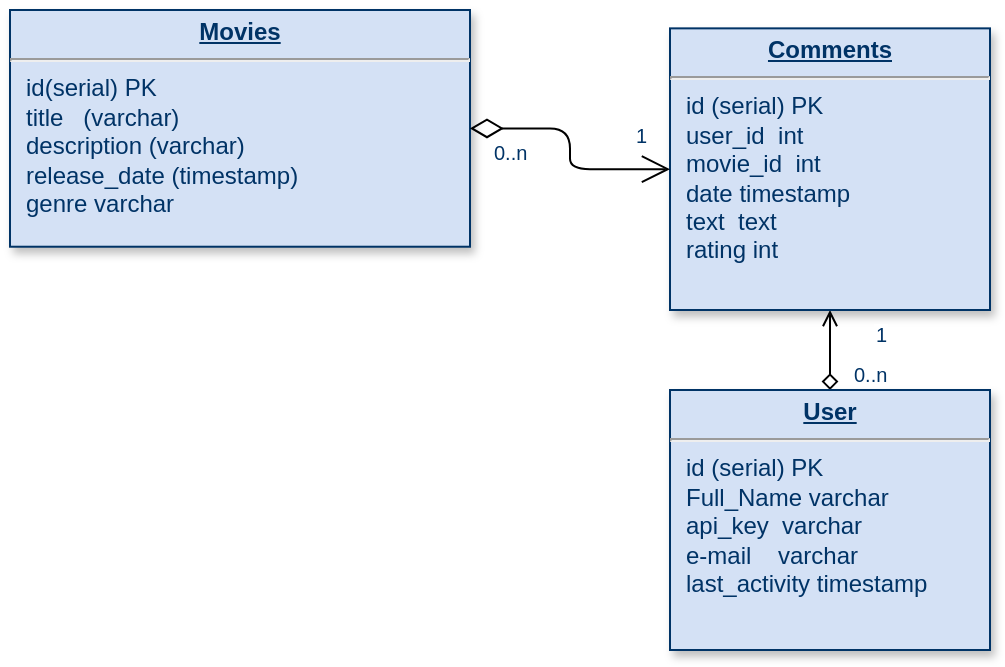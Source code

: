 <mxfile version="14.7.0" type="github">
  <diagram name="Page-1" id="efa7a0a1-bf9b-a30e-e6df-94a7791c09e9">
    <mxGraphModel dx="1422" dy="705" grid="1" gridSize="10" guides="1" tooltips="1" connect="1" arrows="1" fold="1" page="1" pageScale="1" pageWidth="826" pageHeight="1169" background="none" math="0" shadow="0">
      <root>
        <mxCell id="0" />
        <mxCell id="1" parent="0" />
        <mxCell id="TFdFxmMKn0Se7x4oM76p-114" style="edgeStyle=orthogonalEdgeStyle;rounded=1;orthogonalLoop=1;jettySize=auto;html=1;entryX=0.5;entryY=1;entryDx=0;entryDy=0;endArrow=open;endFill=0;startArrow=diamond;startFill=0;" edge="1" parent="1" source="20" target="21">
          <mxGeometry relative="1" as="geometry" />
        </mxCell>
        <mxCell id="20" value="&lt;p style=&quot;margin: 0px ; margin-top: 4px ; text-align: center ; text-decoration: underline&quot;&gt;&lt;b&gt;User&lt;/b&gt;&lt;/p&gt;&lt;hr&gt;&lt;p style=&quot;margin: 0px ; margin-left: 8px&quot;&gt;id (serial) PK&lt;/p&gt;&lt;p style=&quot;margin: 0px ; margin-left: 8px&quot;&gt;Full_Name varchar&lt;/p&gt;&lt;p style=&quot;margin: 0px ; margin-left: 8px&quot;&gt;api_key&amp;nbsp; varchar&lt;/p&gt;&lt;p style=&quot;margin: 0px ; margin-left: 8px&quot;&gt;e-mail&amp;nbsp; &amp;nbsp; varchar&lt;/p&gt;&lt;p style=&quot;margin: 0px ; margin-left: 8px&quot;&gt;last_activity timestamp&lt;/p&gt;" style="verticalAlign=top;align=left;overflow=fill;fontSize=12;fontFamily=Helvetica;html=1;strokeColor=#003366;shadow=1;fillColor=#D4E1F5;fontColor=#003366" parent="1" vertex="1">
          <mxGeometry x="370" y="210" width="160" height="130" as="geometry" />
        </mxCell>
        <mxCell id="21" value="&lt;p style=&quot;margin: 0px ; margin-top: 4px ; text-align: center ; text-decoration: underline&quot;&gt;&lt;b&gt;Comments&lt;/b&gt;&lt;/p&gt;&lt;hr&gt;&lt;p style=&quot;margin: 0px ; margin-left: 8px&quot;&gt;id (serial) PK&lt;/p&gt;&lt;p style=&quot;margin: 0px ; margin-left: 8px&quot;&gt;user_id&amp;nbsp; int&lt;/p&gt;&lt;p style=&quot;margin: 0px ; margin-left: 8px&quot;&gt;&lt;span&gt;movie_id&amp;nbsp; int&lt;/span&gt;&lt;br&gt;&lt;/p&gt;&lt;p style=&quot;margin: 0px ; margin-left: 8px&quot;&gt;date timestamp&lt;/p&gt;&lt;p style=&quot;margin: 0px ; margin-left: 8px&quot;&gt;text&amp;nbsp; text&lt;/p&gt;&lt;p style=&quot;margin: 0px ; margin-left: 8px&quot;&gt;rating int&lt;/p&gt;" style="verticalAlign=top;align=left;overflow=fill;fontSize=12;fontFamily=Helvetica;html=1;strokeColor=#003366;shadow=1;fillColor=#D4E1F5;fontColor=#003366" parent="1" vertex="1">
          <mxGeometry x="370" y="29.18" width="160" height="140.82" as="geometry" />
        </mxCell>
        <mxCell id="25" value="&lt;p style=&quot;margin: 0px ; margin-top: 4px ; text-align: center ; text-decoration: underline&quot;&gt;&lt;b&gt;Movies&lt;/b&gt;&lt;/p&gt;&lt;hr&gt;&lt;p style=&quot;margin: 0px ; margin-left: 8px&quot;&gt;id(serial) PK&lt;/p&gt;&lt;p style=&quot;margin: 0px ; margin-left: 8px&quot;&gt;title&amp;nbsp; &amp;nbsp;(varchar)&lt;/p&gt;&lt;p style=&quot;margin: 0px ; margin-left: 8px&quot;&gt;description (varchar)&lt;/p&gt;&lt;p style=&quot;margin: 0px ; margin-left: 8px&quot;&gt;release_date (timestamp)&lt;/p&gt;&lt;p style=&quot;margin: 0px ; margin-left: 8px&quot;&gt;genre varchar&lt;/p&gt;&lt;p style=&quot;margin: 0px ; margin-left: 8px&quot;&gt;&lt;br&gt;&lt;/p&gt;" style="verticalAlign=top;align=left;overflow=fill;fontSize=12;fontFamily=Helvetica;html=1;strokeColor=#003366;shadow=1;fillColor=#D4E1F5;fontColor=#003366" parent="1" vertex="1">
          <mxGeometry x="40" y="20" width="230" height="118.36" as="geometry" />
        </mxCell>
        <mxCell id="90" value="" style="endArrow=open;endSize=12;startArrow=diamondThin;startSize=14;startFill=0;edgeStyle=orthogonalEdgeStyle" parent="1" source="25" target="21" edge="1">
          <mxGeometry x="620" y="340" as="geometry">
            <mxPoint x="620" y="340" as="sourcePoint" />
            <mxPoint x="780" y="340" as="targetPoint" />
          </mxGeometry>
        </mxCell>
        <mxCell id="91" value="0..n" style="resizable=0;align=left;verticalAlign=top;labelBackgroundColor=#ffffff;fontSize=10;strokeColor=#003366;shadow=1;fillColor=#D4E1F5;fontColor=#003366" parent="90" connectable="0" vertex="1">
          <mxGeometry x="-1" relative="1" as="geometry">
            <mxPoint x="10" as="offset" />
          </mxGeometry>
        </mxCell>
        <mxCell id="92" value="1" style="resizable=0;align=right;verticalAlign=top;labelBackgroundColor=#ffffff;fontSize=10;strokeColor=#003366;shadow=1;fillColor=#D4E1F5;fontColor=#003366" parent="90" connectable="0" vertex="1">
          <mxGeometry x="1" relative="1" as="geometry">
            <mxPoint x="-10" y="-29" as="offset" />
          </mxGeometry>
        </mxCell>
        <mxCell id="TFdFxmMKn0Se7x4oM76p-115" value="0..n" style="resizable=0;align=left;verticalAlign=top;labelBackgroundColor=#ffffff;fontSize=10;strokeColor=#003366;shadow=1;fillColor=#D4E1F5;fontColor=#003366" connectable="0" vertex="1" parent="1">
          <mxGeometry x="460" y="190.0" as="geometry" />
        </mxCell>
        <mxCell id="TFdFxmMKn0Se7x4oM76p-116" value="1" style="resizable=0;align=right;verticalAlign=top;labelBackgroundColor=#ffffff;fontSize=10;strokeColor=#003366;shadow=1;fillColor=#D4E1F5;fontColor=#003366" connectable="0" vertex="1" parent="1">
          <mxGeometry x="480" y="170.0" as="geometry" />
        </mxCell>
      </root>
    </mxGraphModel>
  </diagram>
</mxfile>
